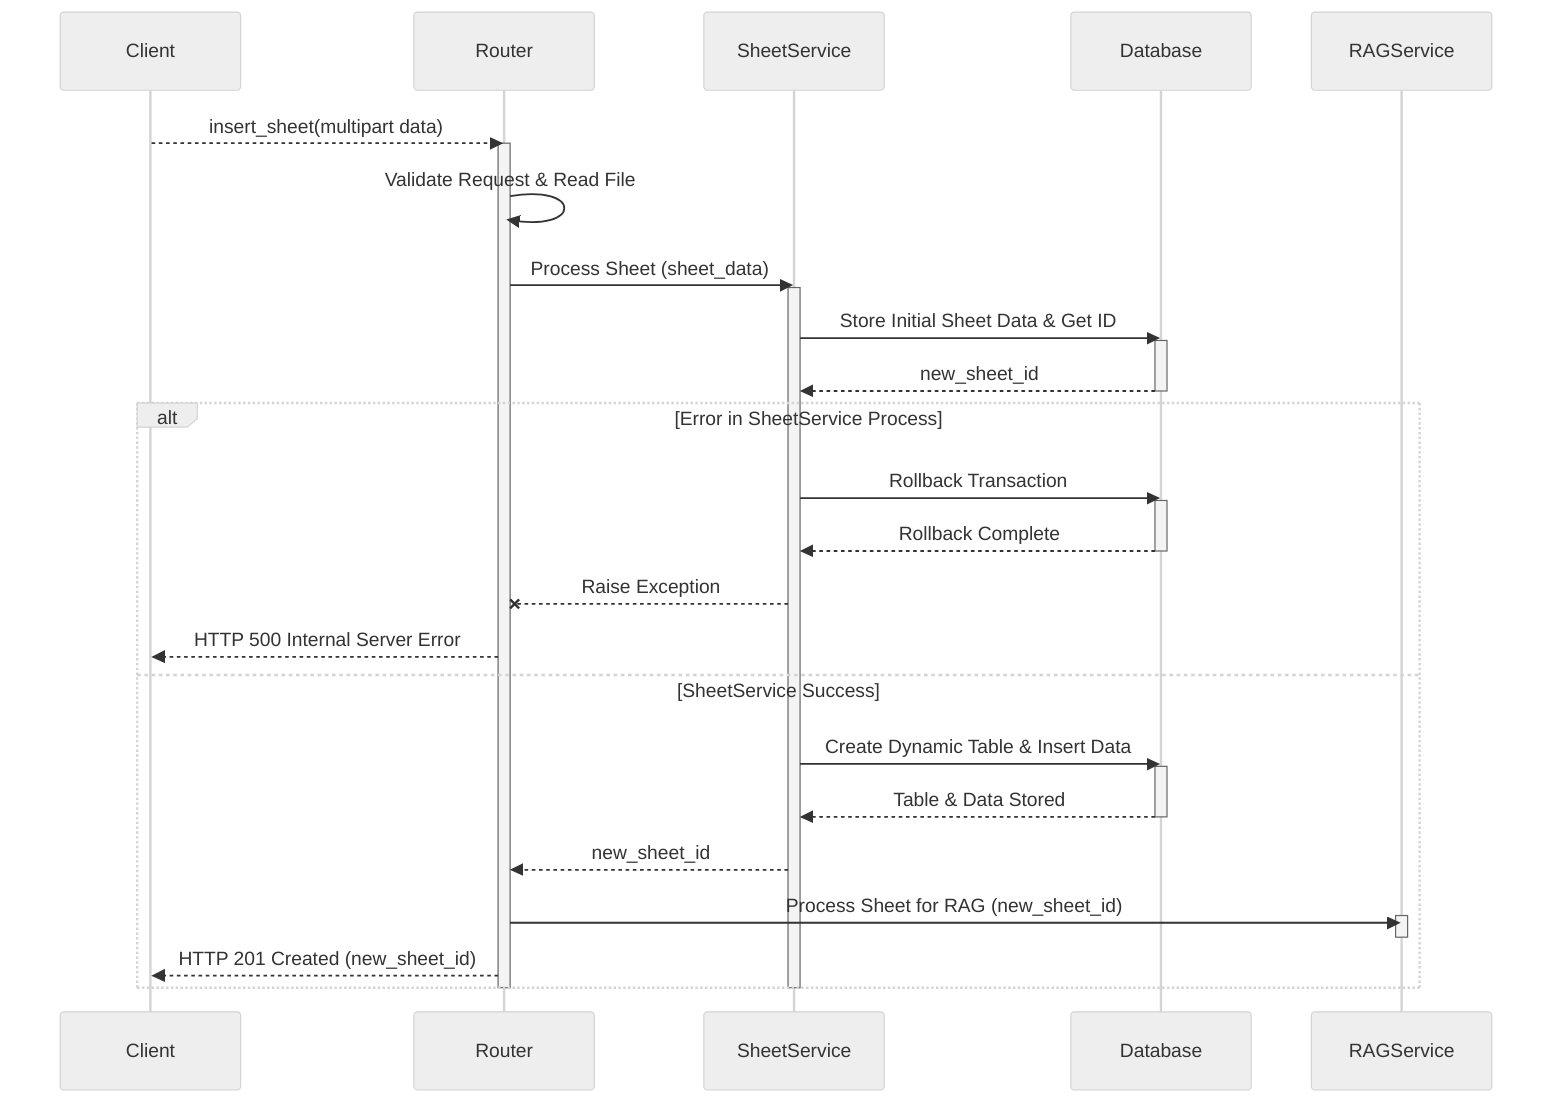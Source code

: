 %%{init: {'theme': 'neutral', 'themeVariables': {'actorFontSize': 24, 'messageFontSize': 24, 'noteFontSize': 24}}}%%
sequenceDiagram
    participant Client
    participant Router
    participant SheetService
    participant Database
    participant RAGService

    Client-->>Router: insert_sheet(multipart data)
    activate Router
    Router->>Router: Validate Request & Read File

    Router->>SheetService: Process Sheet (sheet_data)
    activate SheetService

    SheetService->>Database: Store Initial Sheet Data & Get ID
    activate Database
    Database-->>SheetService: new_sheet_id
    deactivate Database

    alt Error in SheetService Process
        SheetService->>Database: Rollback Transaction
        activate Database
        Database-->>SheetService: Rollback Complete
        deactivate Database
        SheetService--xRouter: Raise Exception
        Router-->>Client: HTTP 500 Internal Server Error
    else SheetService Success
        SheetService->>Database: Create Dynamic Table & Insert Data
        activate Database
        Database-->>SheetService: Table & Data Stored
        deactivate Database
        SheetService-->>Router: new_sheet_id
        Router->>RAGService: Process Sheet for RAG (new_sheet_id)
        activate RAGService
        deactivate RAGService
        Router-->>Client: HTTP 201 Created (new_sheet_id)
    end
    deactivate Router
    deactivate SheetService